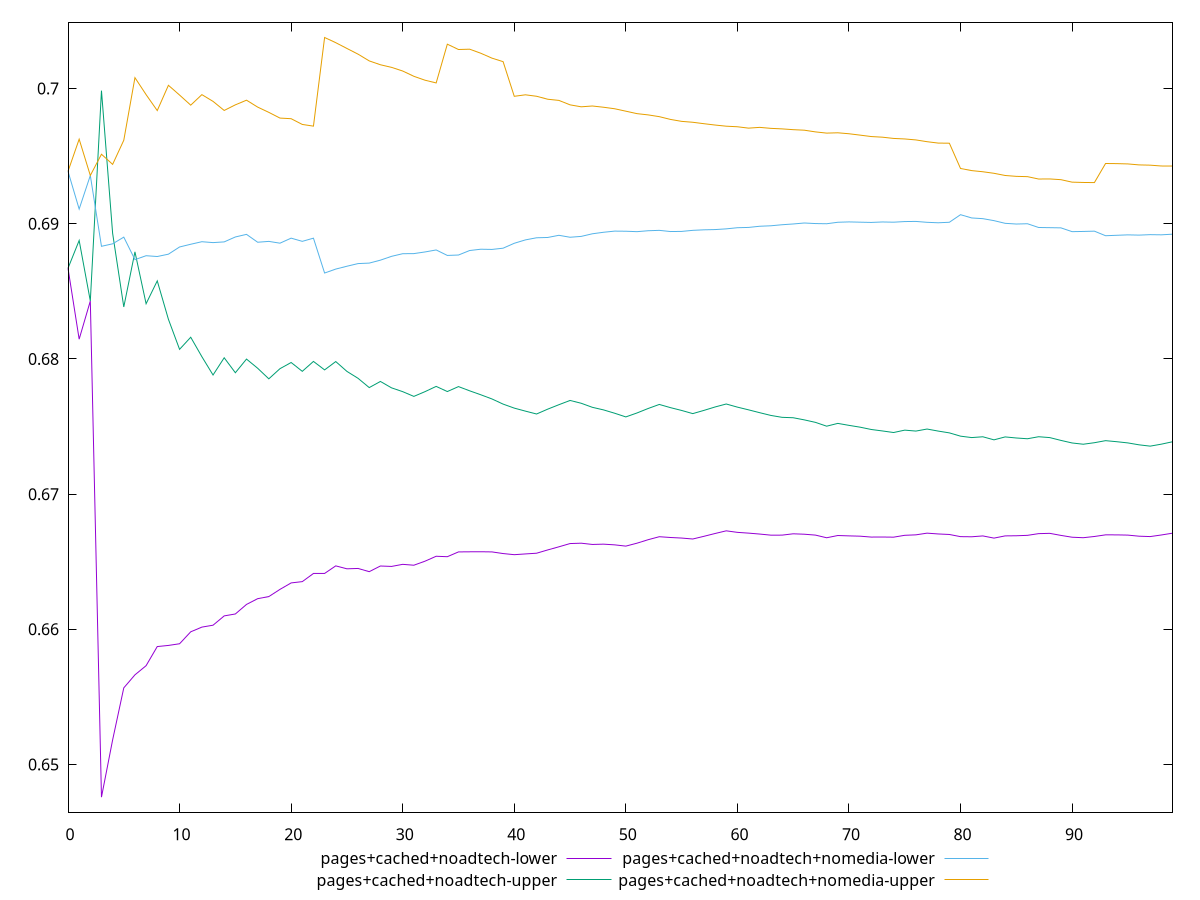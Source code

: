 reset

$pagesCachedNoadtechLower <<EOF
0 0.6867057909921412
1 0.6814601646032528
2 0.6842850631373317
3 0.6475885004420527
4 0.6518217594855353
5 0.6556722618558987
6 0.6566348406342565
7 0.6573132217451878
8 0.6587258633936126
9 0.6588096130111306
10 0.658933187843717
11 0.6598172295580919
12 0.6601646950760752
13 0.660305301686309
14 0.6609942387268157
15 0.6611357592118494
16 0.661843697705101
17 0.6622677982989496
18 0.6624238625859569
19 0.6629556734123087
20 0.663432970519824
21 0.6635285528479674
22 0.6641318560467897
23 0.6641344016174449
24 0.66469369800597
25 0.6644765031080179
26 0.6645026980037373
27 0.6642646497742368
28 0.6646837832871049
29 0.6646529468031793
30 0.6648070147002078
31 0.6647423599575061
32 0.6650409862294735
33 0.6654049770205136
34 0.6653717722101864
35 0.665726267487855
36 0.6657343433834837
37 0.6657389115584442
38 0.6657264650135286
39 0.6656048910971455
40 0.665521067626254
41 0.6655769577030255
42 0.6656294215030586
43 0.6658733561802269
44 0.6661035665196355
45 0.666343916611712
46 0.6663711286634841
47 0.6662780241432527
48 0.6662997810181952
49 0.6662481742254782
50 0.6661548394705555
51 0.6663715395659782
52 0.6666289814491798
53 0.6668502698138503
54 0.6667927816711601
55 0.6667510309760474
56 0.6666811515821932
57 0.66688019679177
58 0.6670883425410109
59 0.667285188893039
60 0.667172564838805
61 0.667115611027361
62 0.6670467551108339
63 0.6669655071286322
64 0.6669674184021022
65 0.6670661865774238
66 0.6670346755139323
67 0.6669690404565896
68 0.6667726618549215
69 0.6669392648099687
70 0.6669123433739743
71 0.6668894895811912
72 0.666823576893436
73 0.6668275101160984
74 0.6668166911038995
75 0.6669541605860264
76 0.6669888035066304
77 0.667113889300335
78 0.6670540335491268
79 0.6670153428509017
80 0.6668557255828284
81 0.6668454646219462
82 0.6669088518526596
83 0.6667472967172698
84 0.6669114459661695
85 0.6669211786967819
86 0.6669513588308721
87 0.6670778909894918
88 0.667099419574701
89 0.6669474114346144
90 0.6668126122346669
91 0.6667765346720594
92 0.6668670066230667
93 0.6669876657679384
94 0.6669865278091871
95 0.6669688669054112
96 0.6668889192522331
97 0.6668609353970315
98 0.6669784933894524
99 0.6671111147960715
EOF

$pagesCachedNoadtechUpper <<EOF
0 0.6867057909921412
1 0.6887608351930865
2 0.6842850631373317
3 0.6998428969620882
4 0.6892898158229079
5 0.6838430608712117
6 0.6879174131971765
7 0.6840812006519648
8 0.6857720951709037
9 0.6829318052049737
10 0.6807083008315737
11 0.6816037747092586
12 0.6801643733061177
13 0.6788106865261581
14 0.6800848200374694
15 0.6789775709584551
16 0.6799880204262934
17 0.6793095018724256
18 0.6785270824854341
19 0.679278520000724
20 0.6797353391192703
21 0.6790820012757225
22 0.6798155234127514
23 0.6791882313898903
24 0.6798050601381297
25 0.6790777549206882
26 0.6785647106202085
27 0.6778789680943036
28 0.6783334800761611
29 0.6778600875560213
30 0.6775786184643336
31 0.6772289191396349
32 0.677579674060873
33 0.6779676584612307
34 0.6775866828167985
35 0.6779531480940091
36 0.6776408323485337
37 0.677348379939873
38 0.6770392411225699
39 0.6766577934033973
40 0.6763617427905291
41 0.6761387591021437
42 0.675926502812258
43 0.6762857814653648
44 0.6766130101794323
45 0.6769280847140136
46 0.6767208530105733
47 0.6764203683031307
48 0.6762301351689406
49 0.6759825643652773
50 0.6757106340331224
51 0.6760023286360715
52 0.6763332616183645
53 0.6766330427554184
54 0.6763967917839886
55 0.6761891555936321
56 0.675954818386373
57 0.6761926857872914
58 0.6764460153194282
59 0.6766659513509993
60 0.6764347727227792
61 0.67623382046001
62 0.6760229788544976
63 0.675820224372147
64 0.6756800618881098
65 0.6756493704255465
66 0.6754911128694161
67 0.675306568895413
68 0.6750249036084033
69 0.6752315956433746
70 0.6750866343237267
71 0.6749515431589279
72 0.6747804849453806
73 0.674672522500836
74 0.6745562380151318
75 0.674732875907272
76 0.6746636347854992
77 0.6748142326175011
78 0.6746628058648343
79 0.6745295618119783
80 0.6742876548185278
81 0.6741824183699872
82 0.6742415494080503
83 0.6740144356765028
84 0.6742313327725017
85 0.6741522315282846
86 0.6740956803045451
87 0.6742454114179385
88 0.6741810293614826
89 0.6739731929603449
90 0.673783722730074
91 0.6736906727465243
92 0.6738026734332073
93 0.6739541101516281
94 0.6738773274436287
95 0.6737875766328465
96 0.6736462230952072
97 0.6735494511553494
98 0.6736951922929907
99 0.6738730016170831
EOF

$pagesCachedNoadtechNomediaLower <<EOF
0 0.6938728277329338
1 0.6910823152239367
2 0.6935669879527696
3 0.6883291591153081
4 0.6885127348017018
5 0.6890074557669977
6 0.687344138693913
7 0.6876327261931621
8 0.6875740641533302
9 0.687746277705056
10 0.6882791269392491
11 0.6884803459841756
12 0.6886684878713759
13 0.6886025288461999
14 0.6886548447157632
15 0.6890192821394027
16 0.6892117955228564
17 0.6886299621912598
18 0.6886927594239739
19 0.6885599735747495
20 0.6889320085140802
21 0.6886957748193421
22 0.6889303962646004
23 0.6863528481740375
24 0.6866451550332476
25 0.6868548234894787
26 0.6870511383454766
27 0.6870864920796004
28 0.6873035873844511
29 0.6875869412056258
30 0.6877815773307732
31 0.6877894117889504
32 0.6879110294883195
33 0.6880588621270914
34 0.6876540431249362
35 0.6876840569177365
36 0.6880167109799642
37 0.6881131655868643
38 0.6880975668319051
39 0.6881894942222117
40 0.6885528774024731
41 0.6888029899260175
42 0.6889597330612898
43 0.6889826419655476
44 0.6891428288150256
45 0.6889984446634246
46 0.6890615892082557
47 0.6892549120861861
48 0.6893666748528918
49 0.6894523646476483
50 0.68944364046176
51 0.6894115712705554
52 0.6894803461612019
53 0.6895087070313581
54 0.6894206797903201
55 0.6894301627347112
56 0.6895090370643702
57 0.689547891716873
58 0.6895666121249234
59 0.689618994818006
60 0.689703627318726
61 0.6897253070448971
62 0.689812204342338
63 0.6898469188534436
64 0.6899238637204937
65 0.689980522030488
66 0.6900525030111724
67 0.6900111790886716
68 0.6899971695458039
69 0.6901073288240839
70 0.6901331218462261
71 0.6901135254894661
72 0.6900941775823519
73 0.6901290658786635
74 0.6901121451543507
75 0.6901589655291441
76 0.6901693860803655
77 0.6901032084494195
78 0.6900695946347468
79 0.6901063513063519
80 0.6906674671083501
81 0.690425937989102
82 0.6903739333798653
83 0.6902269966790004
84 0.6900287141485316
85 0.6899761422946064
86 0.6899978409960787
87 0.6897208974311511
88 0.6897074850141877
89 0.6896925664984596
90 0.6894126464392442
91 0.6894275861398225
92 0.6894492177664824
93 0.6891116798163954
94 0.6891433877173337
95 0.689175437316558
96 0.6891559436626915
97 0.6891906617967716
98 0.6891781964253791
99 0.6892251925256973
EOF

$pagesCachedNoadtechNomediaUpper <<EOF
0 0.6938728277329338
1 0.6962521631422607
2 0.6935669879527696
3 0.6951380217061328
4 0.6943889481910638
5 0.6961728115146159
6 0.7008017602970682
7 0.6995460741545505
8 0.6983669458510683
9 0.7002370213093783
10 0.6995152887250983
11 0.6987682832904273
12 0.6995463337154383
13 0.6990479423844229
14 0.6983762998680549
15 0.6987920664094317
16 0.6991357763513183
17 0.6986248527008531
18 0.6982351407089796
19 0.6978125701635342
20 0.6977672943519613
21 0.6973424427741821
22 0.6972167505960615
23 0.7037729120020477
24 0.7033881252100181
25 0.7029614165526326
26 0.7025392550719854
27 0.7020416917075011
28 0.7017567476361057
29 0.701563774294346
30 0.7012923627541212
31 0.7009027203862629
32 0.7006130762394864
33 0.7004112595780708
34 0.7032774443234325
35 0.7028836000084386
36 0.7029074532295294
37 0.7026076429546445
38 0.7022456499784895
39 0.7019856630598545
40 0.6994232441407878
41 0.6995335974790966
42 0.6994258413096792
43 0.6992060822293944
44 0.6991199971850859
45 0.6987913695738118
46 0.6986461625833416
47 0.6987059824929084
48 0.6986139894600248
49 0.6985019061474307
50 0.6983224851399069
51 0.6981407367799092
52 0.6980481506572543
53 0.6979178352697215
54 0.697713624854775
55 0.6975698878671812
56 0.6975029580977643
57 0.697397128232962
58 0.6972977844154841
59 0.6972126811689323
60 0.6971708619626298
61 0.6970688403788109
62 0.6971253604211523
63 0.6970522805801963
64 0.6970137269051103
65 0.6969553854384509
66 0.6969160404194283
67 0.6967910349165973
68 0.6967008125531585
69 0.6967242311166245
70 0.6966532281423239
71 0.6965518003591034
72 0.6964462235927671
73 0.6963994142877304
74 0.6963073033774866
75 0.6962683104435704
76 0.6961969769445067
77 0.6960656979908556
78 0.6959634599538607
79 0.6959537669346998
80 0.6940844204912664
81 0.693927680066525
82 0.69384279852329
83 0.6937287907539786
84 0.6935667359094287
85 0.6935023462975524
86 0.6934809656247383
87 0.6933047989963053
88 0.6933112135427294
89 0.6932572213226679
90 0.6930737192902644
91 0.6930507562707118
92 0.6930412540955508
93 0.694453042947081
94 0.6944442517841677
95 0.6944217795881384
96 0.6943498017215175
97 0.694329795938478
98 0.6942685275028411
99 0.6942642942952734
EOF

set key outside below
set xrange [0:99]
set yrange [0.6464648122108528:0.7048966002332476]
set trange [0.6464648122108528:0.7048966002332476]
set terminal svg size 640, 560 enhanced background rgb 'white'
set output "report_00012_2021-02-09T11:01:39.952Z/meta/scoreEstimate/comparison/sorted/2_vs_3.svg"

plot $pagesCachedNoadtechLower title "pages+cached+noadtech-lower" with line, \
     $pagesCachedNoadtechUpper title "pages+cached+noadtech-upper" with line, \
     $pagesCachedNoadtechNomediaLower title "pages+cached+noadtech+nomedia-lower" with line, \
     $pagesCachedNoadtechNomediaUpper title "pages+cached+noadtech+nomedia-upper" with line

reset
